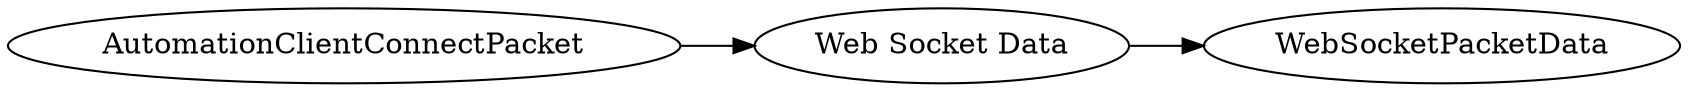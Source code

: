 digraph "AutomationClientConnectPacket" {
rankdir = LR
0
0 -> 1
1 -> 5

0 [label="AutomationClientConnectPacket",comment="name: \"AutomationClientConnectPacket\", typeName: \"\", id: 0, branchId: 95, recurseId: -1, attributes: 0, notes: \"\""];
1 [label="Web Socket Data",comment="name: \"Web Socket Data\", typeName: \"WebSocketPacketData\", id: 1, branchId: 0, recurseId: -1, attributes: 256, notes: \"\""];
5 [label="WebSocketPacketData",comment="name: \"WebSocketPacketData\", typeName: \"\", id: 5, branchId: 0, recurseId: -1, attributes: 512, notes: \"\""];
{ rank = max;5}

}
